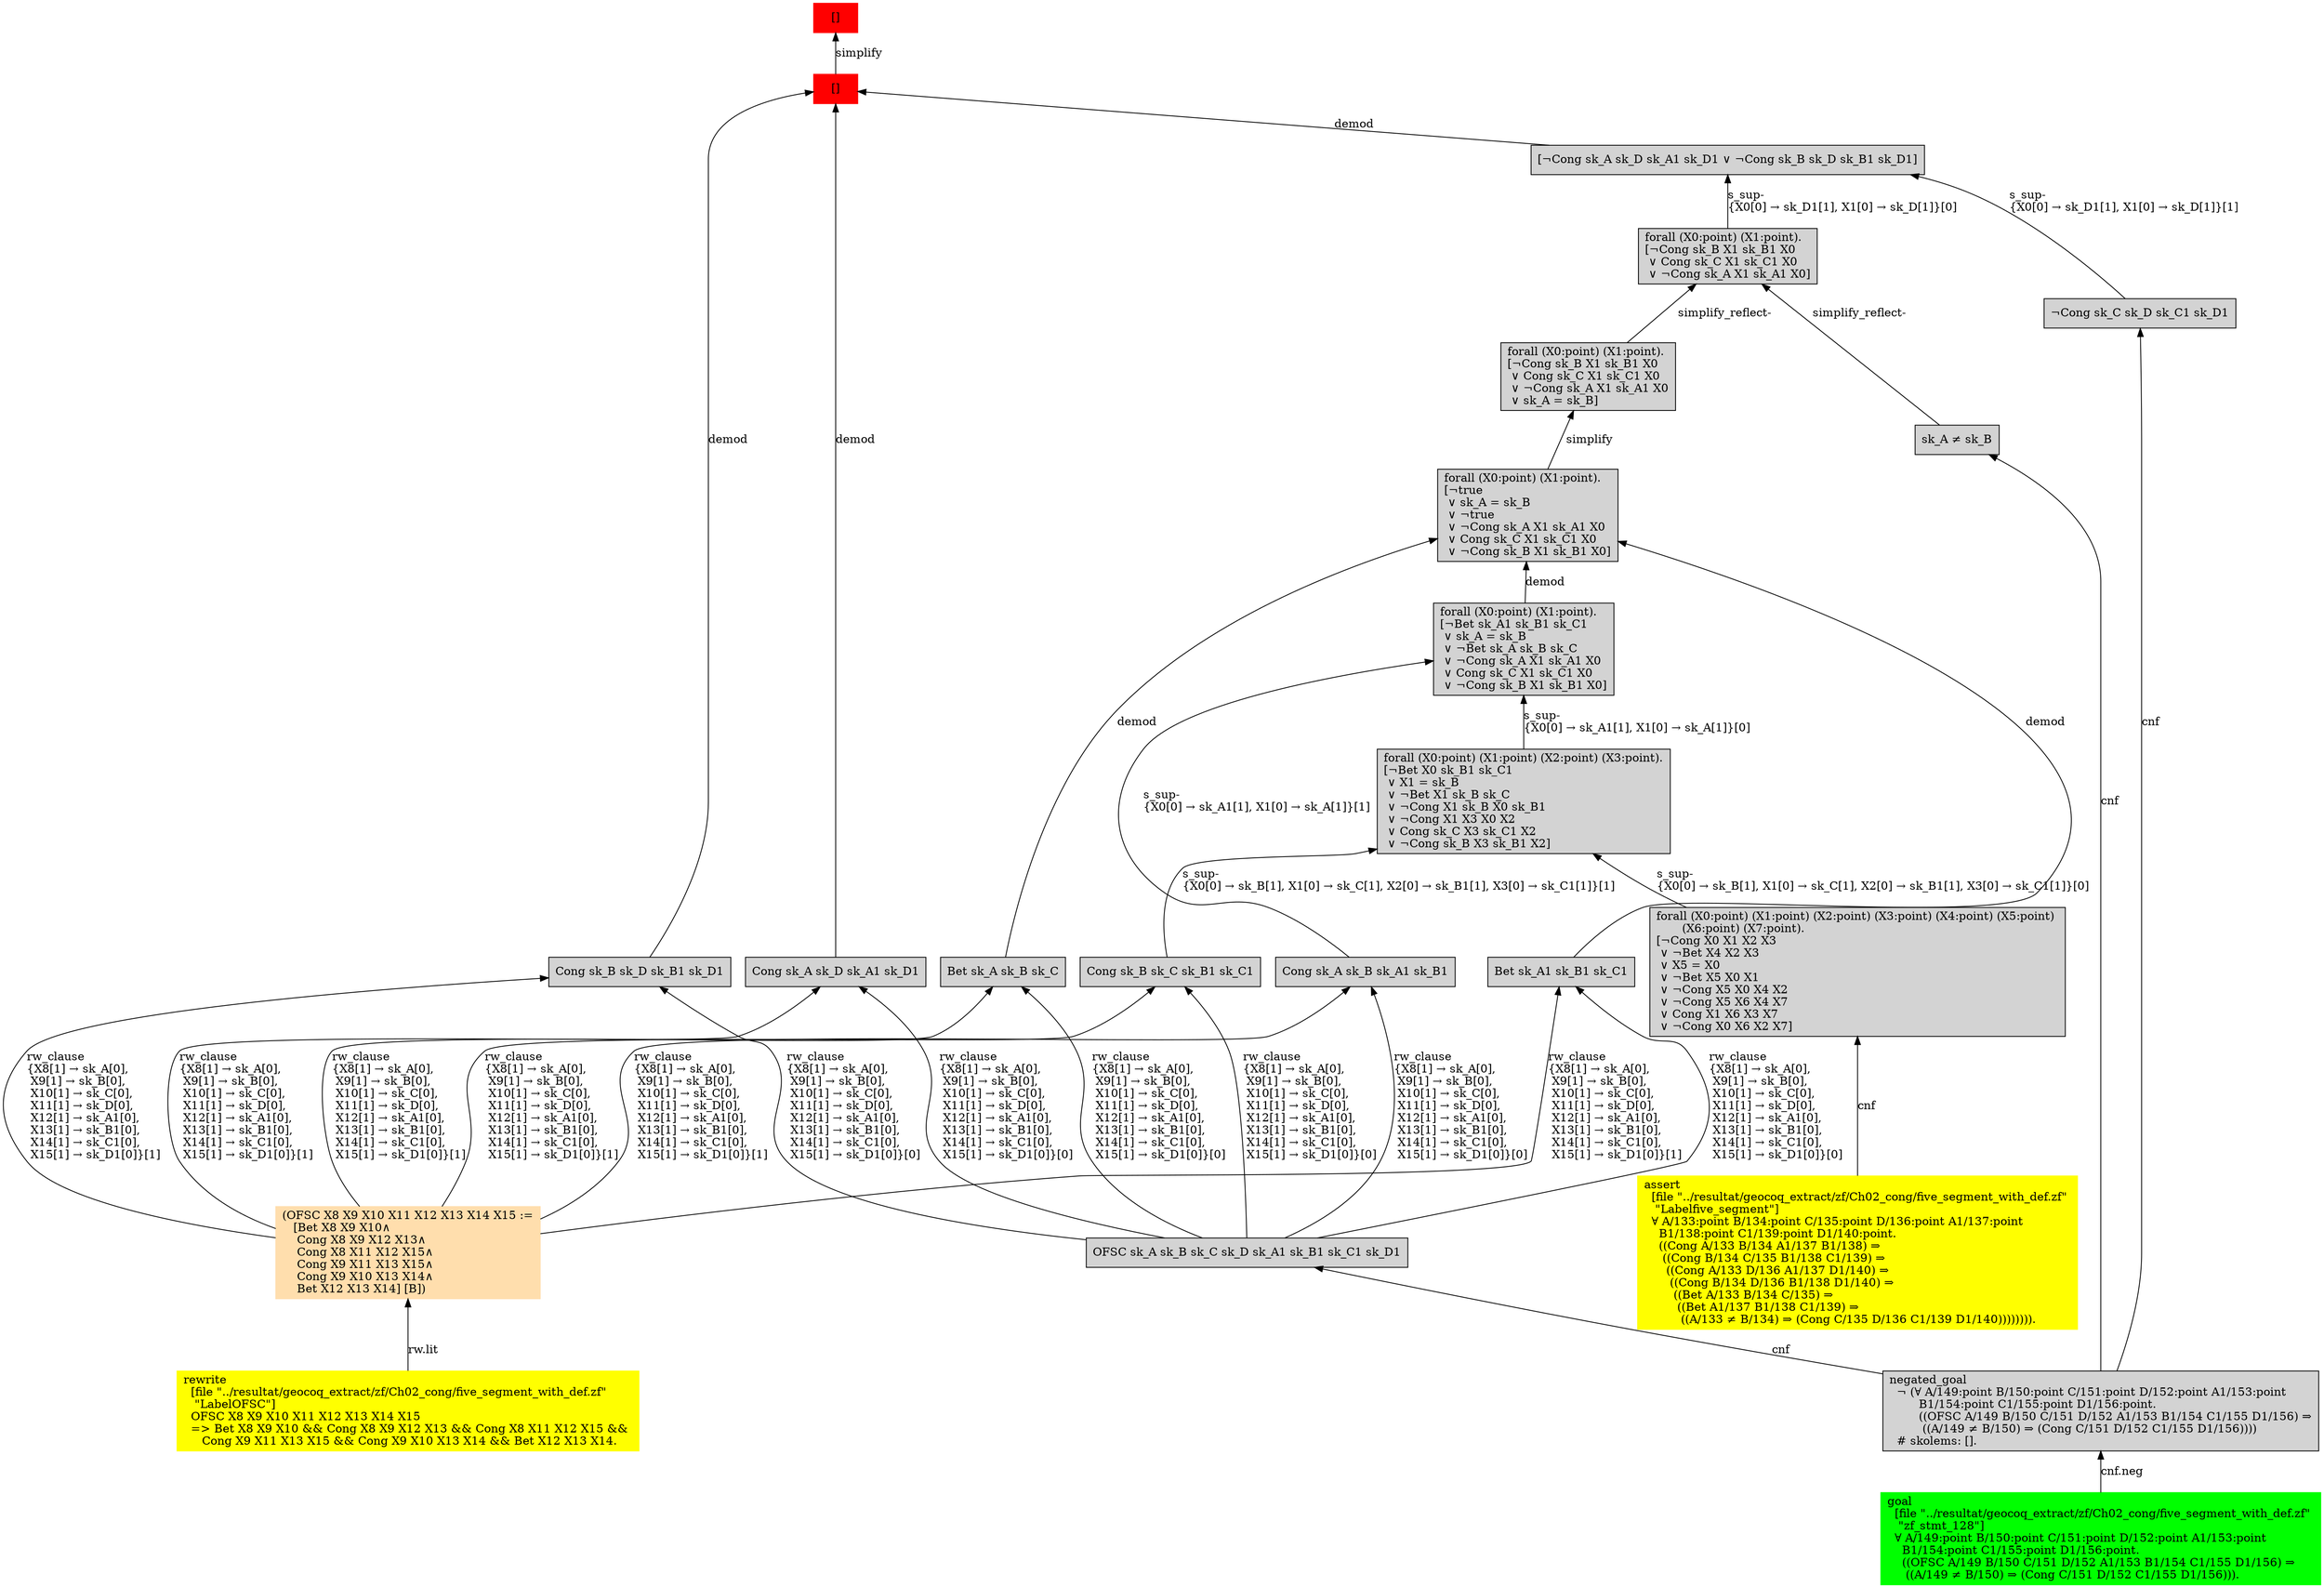 digraph "unsat_graph" {
  vertex_0 [color=red, label="[]", shape=box, style=filled];
  vertex_0 -> vertex_1 [label="simplify", dir="back"];
  vertex_1 [color=red, label="[]", shape=box, style=filled];
  vertex_1 -> vertex_2 [label="demod", dir="back"];
  vertex_2 [shape=box, label="Cong sk_B sk_D sk_B1 sk_D1\l", style=filled];
  vertex_2 -> vertex_3 [label="rw_clause\l\{X8[1] → sk_A[0], \l X9[1] → sk_B[0], \l X10[1] → sk_C[0], \l X11[1] → sk_D[0], \l X12[1] → sk_A1[0], \l X13[1] → sk_B1[0], \l X14[1] → sk_C1[0], \l X15[1] → sk_D1[0]\}[1]\l", dir="back"];
  vertex_3 [color=navajowhite, shape=box, label="(OFSC X8 X9 X10 X11 X12 X13 X14 X15 :=\l   [Bet X8 X9 X10∧\l    Cong X8 X9 X12 X13∧\l    Cong X8 X11 X12 X15∧\l    Cong X9 X11 X13 X15∧\l    Cong X9 X10 X13 X14∧\l    Bet X12 X13 X14] [B])\l", style=filled];
  vertex_3 -> vertex_4 [label="rw.lit", dir="back"];
  vertex_4 [color=yellow, shape=box, label="rewrite\l  [file \"../resultat/geocoq_extract/zf/Ch02_cong/five_segment_with_def.zf\" \l   \"LabelOFSC\"]\l  OFSC X8 X9 X10 X11 X12 X13 X14 X15\l  =\> Bet X8 X9 X10 && Cong X8 X9 X12 X13 && Cong X8 X11 X12 X15 && \l     Cong X9 X11 X13 X15 && Cong X9 X10 X13 X14 && Bet X12 X13 X14.\l", style=filled];
  vertex_2 -> vertex_5 [label="rw_clause\l\{X8[1] → sk_A[0], \l X9[1] → sk_B[0], \l X10[1] → sk_C[0], \l X11[1] → sk_D[0], \l X12[1] → sk_A1[0], \l X13[1] → sk_B1[0], \l X14[1] → sk_C1[0], \l X15[1] → sk_D1[0]\}[0]\l", dir="back"];
  vertex_5 [shape=box, label="OFSC sk_A sk_B sk_C sk_D sk_A1 sk_B1 sk_C1 sk_D1\l", style=filled];
  vertex_5 -> vertex_6 [label="cnf", dir="back"];
  vertex_6 [shape=box, label="negated_goal\l  ¬ (∀ A/149:point B/150:point C/151:point D/152:point A1/153:point \l        B1/154:point C1/155:point D1/156:point.\l        ((OFSC A/149 B/150 C/151 D/152 A1/153 B1/154 C1/155 D1/156) ⇒\l         ((A/149 ≠ B/150) ⇒ (Cong C/151 D/152 C1/155 D1/156))))\l  # skolems: [].\l", style=filled];
  vertex_6 -> vertex_7 [label="cnf.neg", dir="back"];
  vertex_7 [color=green, shape=box, label="goal\l  [file \"../resultat/geocoq_extract/zf/Ch02_cong/five_segment_with_def.zf\" \l   \"zf_stmt_128\"]\l  ∀ A/149:point B/150:point C/151:point D/152:point A1/153:point \l    B1/154:point C1/155:point D1/156:point.\l    ((OFSC A/149 B/150 C/151 D/152 A1/153 B1/154 C1/155 D1/156) ⇒\l     ((A/149 ≠ B/150) ⇒ (Cong C/151 D/152 C1/155 D1/156))).\l", style=filled];
  vertex_1 -> vertex_8 [label="demod", dir="back"];
  vertex_8 [shape=box, label="Cong sk_A sk_D sk_A1 sk_D1\l", style=filled];
  vertex_8 -> vertex_3 [label="rw_clause\l\{X8[1] → sk_A[0], \l X9[1] → sk_B[0], \l X10[1] → sk_C[0], \l X11[1] → sk_D[0], \l X12[1] → sk_A1[0], \l X13[1] → sk_B1[0], \l X14[1] → sk_C1[0], \l X15[1] → sk_D1[0]\}[1]\l", dir="back"];
  vertex_8 -> vertex_5 [label="rw_clause\l\{X8[1] → sk_A[0], \l X9[1] → sk_B[0], \l X10[1] → sk_C[0], \l X11[1] → sk_D[0], \l X12[1] → sk_A1[0], \l X13[1] → sk_B1[0], \l X14[1] → sk_C1[0], \l X15[1] → sk_D1[0]\}[0]\l", dir="back"];
  vertex_1 -> vertex_9 [label="demod", dir="back"];
  vertex_9 [shape=box, label="[¬Cong sk_A sk_D sk_A1 sk_D1 ∨ ¬Cong sk_B sk_D sk_B1 sk_D1]\l", style=filled];
  vertex_9 -> vertex_10 [label="s_sup-\l\{X0[0] → sk_D1[1], X1[0] → sk_D[1]\}[1]\l", dir="back"];
  vertex_10 [shape=box, label="¬Cong sk_C sk_D sk_C1 sk_D1\l", style=filled];
  vertex_10 -> vertex_6 [label="cnf", dir="back"];
  vertex_9 -> vertex_11 [label="s_sup-\l\{X0[0] → sk_D1[1], X1[0] → sk_D[1]\}[0]\l", dir="back"];
  vertex_11 [shape=box, label="forall (X0:point) (X1:point).\l[¬Cong sk_B X1 sk_B1 X0\l ∨ Cong sk_C X1 sk_C1 X0\l ∨ ¬Cong sk_A X1 sk_A1 X0]\l", style=filled];
  vertex_11 -> vertex_12 [label="simplify_reflect-", dir="back"];
  vertex_12 [shape=box, label="sk_A ≠ sk_B\l", style=filled];
  vertex_12 -> vertex_6 [label="cnf", dir="back"];
  vertex_11 -> vertex_13 [label="simplify_reflect-", dir="back"];
  vertex_13 [shape=box, label="forall (X0:point) (X1:point).\l[¬Cong sk_B X1 sk_B1 X0\l ∨ Cong sk_C X1 sk_C1 X0\l ∨ ¬Cong sk_A X1 sk_A1 X0\l ∨ sk_A = sk_B]\l", style=filled];
  vertex_13 -> vertex_14 [label="simplify", dir="back"];
  vertex_14 [shape=box, label="forall (X0:point) (X1:point).\l[¬true\l ∨ sk_A = sk_B\l ∨ ¬true\l ∨ ¬Cong sk_A X1 sk_A1 X0\l ∨ Cong sk_C X1 sk_C1 X0\l ∨ ¬Cong sk_B X1 sk_B1 X0]\l", style=filled];
  vertex_14 -> vertex_15 [label="demod", dir="back"];
  vertex_15 [shape=box, label="Bet sk_A sk_B sk_C\l", style=filled];
  vertex_15 -> vertex_3 [label="rw_clause\l\{X8[1] → sk_A[0], \l X9[1] → sk_B[0], \l X10[1] → sk_C[0], \l X11[1] → sk_D[0], \l X12[1] → sk_A1[0], \l X13[1] → sk_B1[0], \l X14[1] → sk_C1[0], \l X15[1] → sk_D1[0]\}[1]\l", dir="back"];
  vertex_15 -> vertex_5 [label="rw_clause\l\{X8[1] → sk_A[0], \l X9[1] → sk_B[0], \l X10[1] → sk_C[0], \l X11[1] → sk_D[0], \l X12[1] → sk_A1[0], \l X13[1] → sk_B1[0], \l X14[1] → sk_C1[0], \l X15[1] → sk_D1[0]\}[0]\l", dir="back"];
  vertex_14 -> vertex_16 [label="demod", dir="back"];
  vertex_16 [shape=box, label="Bet sk_A1 sk_B1 sk_C1\l", style=filled];
  vertex_16 -> vertex_3 [label="rw_clause\l\{X8[1] → sk_A[0], \l X9[1] → sk_B[0], \l X10[1] → sk_C[0], \l X11[1] → sk_D[0], \l X12[1] → sk_A1[0], \l X13[1] → sk_B1[0], \l X14[1] → sk_C1[0], \l X15[1] → sk_D1[0]\}[1]\l", dir="back"];
  vertex_16 -> vertex_5 [label="rw_clause\l\{X8[1] → sk_A[0], \l X9[1] → sk_B[0], \l X10[1] → sk_C[0], \l X11[1] → sk_D[0], \l X12[1] → sk_A1[0], \l X13[1] → sk_B1[0], \l X14[1] → sk_C1[0], \l X15[1] → sk_D1[0]\}[0]\l", dir="back"];
  vertex_14 -> vertex_17 [label="demod", dir="back"];
  vertex_17 [shape=box, label="forall (X0:point) (X1:point).\l[¬Bet sk_A1 sk_B1 sk_C1\l ∨ sk_A = sk_B\l ∨ ¬Bet sk_A sk_B sk_C\l ∨ ¬Cong sk_A X1 sk_A1 X0\l ∨ Cong sk_C X1 sk_C1 X0\l ∨ ¬Cong sk_B X1 sk_B1 X0]\l", style=filled];
  vertex_17 -> vertex_18 [label="s_sup-\l\{X0[0] → sk_A1[1], X1[0] → sk_A[1]\}[0]\l", dir="back"];
  vertex_18 [shape=box, label="forall (X0:point) (X1:point) (X2:point) (X3:point).\l[¬Bet X0 sk_B1 sk_C1\l ∨ X1 = sk_B\l ∨ ¬Bet X1 sk_B sk_C\l ∨ ¬Cong X1 sk_B X0 sk_B1\l ∨ ¬Cong X1 X3 X0 X2\l ∨ Cong sk_C X3 sk_C1 X2\l ∨ ¬Cong sk_B X3 sk_B1 X2]\l", style=filled];
  vertex_18 -> vertex_19 [label="s_sup-\l\{X0[0] → sk_B[1], X1[0] → sk_C[1], X2[0] → sk_B1[1], X3[0] → sk_C1[1]\}[0]\l", dir="back"];
  vertex_19 [shape=box, label="forall (X0:point) (X1:point) (X2:point) (X3:point) (X4:point) (X5:point) \l       (X6:point) (X7:point).\l[¬Cong X0 X1 X2 X3\l ∨ ¬Bet X4 X2 X3\l ∨ X5 = X0\l ∨ ¬Bet X5 X0 X1\l ∨ ¬Cong X5 X0 X4 X2\l ∨ ¬Cong X5 X6 X4 X7\l ∨ Cong X1 X6 X3 X7\l ∨ ¬Cong X0 X6 X2 X7]\l", style=filled];
  vertex_19 -> vertex_20 [label="cnf", dir="back"];
  vertex_20 [color=yellow, shape=box, label="assert\l  [file \"../resultat/geocoq_extract/zf/Ch02_cong/five_segment_with_def.zf\" \l   \"Labelfive_segment\"]\l  ∀ A/133:point B/134:point C/135:point D/136:point A1/137:point \l    B1/138:point C1/139:point D1/140:point.\l    ((Cong A/133 B/134 A1/137 B1/138) ⇒\l     ((Cong B/134 C/135 B1/138 C1/139) ⇒\l      ((Cong A/133 D/136 A1/137 D1/140) ⇒\l       ((Cong B/134 D/136 B1/138 D1/140) ⇒\l        ((Bet A/133 B/134 C/135) ⇒\l         ((Bet A1/137 B1/138 C1/139) ⇒\l          ((A/133 ≠ B/134) ⇒ (Cong C/135 D/136 C1/139 D1/140)))))))).\l", style=filled];
  vertex_18 -> vertex_21 [label="s_sup-\l\{X0[0] → sk_B[1], X1[0] → sk_C[1], X2[0] → sk_B1[1], X3[0] → sk_C1[1]\}[1]\l", dir="back"];
  vertex_21 [shape=box, label="Cong sk_B sk_C sk_B1 sk_C1\l", style=filled];
  vertex_21 -> vertex_3 [label="rw_clause\l\{X8[1] → sk_A[0], \l X9[1] → sk_B[0], \l X10[1] → sk_C[0], \l X11[1] → sk_D[0], \l X12[1] → sk_A1[0], \l X13[1] → sk_B1[0], \l X14[1] → sk_C1[0], \l X15[1] → sk_D1[0]\}[1]\l", dir="back"];
  vertex_21 -> vertex_5 [label="rw_clause\l\{X8[1] → sk_A[0], \l X9[1] → sk_B[0], \l X10[1] → sk_C[0], \l X11[1] → sk_D[0], \l X12[1] → sk_A1[0], \l X13[1] → sk_B1[0], \l X14[1] → sk_C1[0], \l X15[1] → sk_D1[0]\}[0]\l", dir="back"];
  vertex_17 -> vertex_22 [label="s_sup-\l\{X0[0] → sk_A1[1], X1[0] → sk_A[1]\}[1]\l", dir="back"];
  vertex_22 [shape=box, label="Cong sk_A sk_B sk_A1 sk_B1\l", style=filled];
  vertex_22 -> vertex_3 [label="rw_clause\l\{X8[1] → sk_A[0], \l X9[1] → sk_B[0], \l X10[1] → sk_C[0], \l X11[1] → sk_D[0], \l X12[1] → sk_A1[0], \l X13[1] → sk_B1[0], \l X14[1] → sk_C1[0], \l X15[1] → sk_D1[0]\}[1]\l", dir="back"];
  vertex_22 -> vertex_5 [label="rw_clause\l\{X8[1] → sk_A[0], \l X9[1] → sk_B[0], \l X10[1] → sk_C[0], \l X11[1] → sk_D[0], \l X12[1] → sk_A1[0], \l X13[1] → sk_B1[0], \l X14[1] → sk_C1[0], \l X15[1] → sk_D1[0]\}[0]\l", dir="back"];
  }


